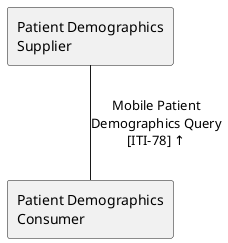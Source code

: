 @startuml
agent "Patient Demographics\nConsumer" as Client
agent "Patient Demographics\nSupplier" as Server
Server -- Client  : "Mobile Patient\nDemographics Query\n[ITI-78] ↑" 
@enduml
